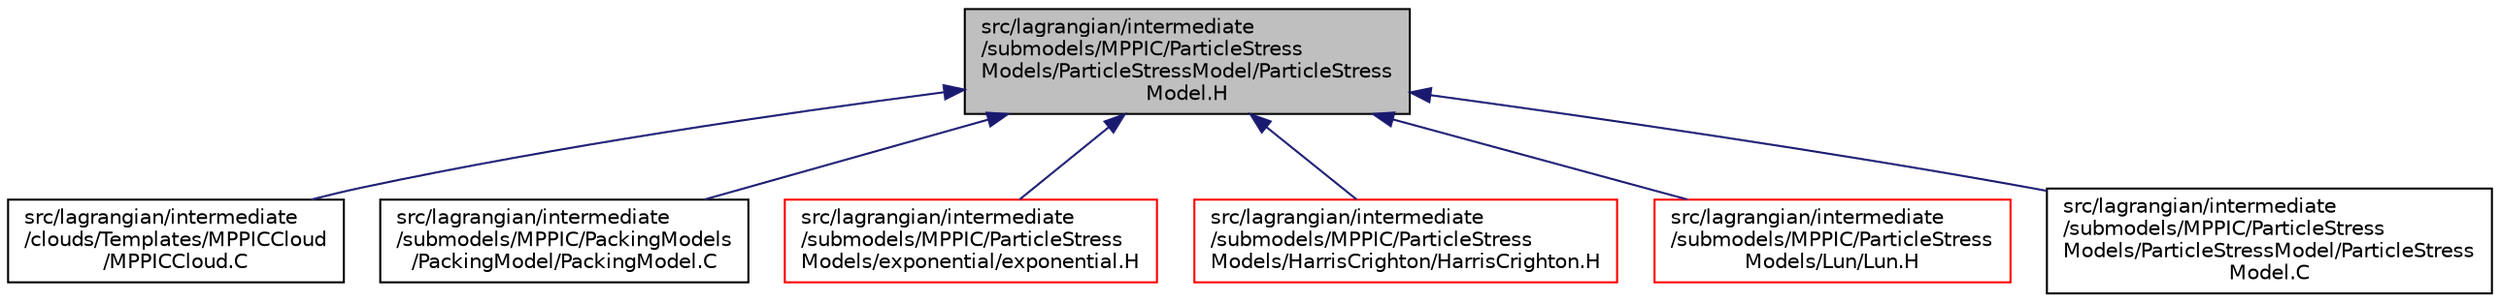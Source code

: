 digraph "src/lagrangian/intermediate/submodels/MPPIC/ParticleStressModels/ParticleStressModel/ParticleStressModel.H"
{
  bgcolor="transparent";
  edge [fontname="Helvetica",fontsize="10",labelfontname="Helvetica",labelfontsize="10"];
  node [fontname="Helvetica",fontsize="10",shape=record];
  Node1 [label="src/lagrangian/intermediate\l/submodels/MPPIC/ParticleStress\lModels/ParticleStressModel/ParticleStress\lModel.H",height=0.2,width=0.4,color="black", fillcolor="grey75", style="filled", fontcolor="black"];
  Node1 -> Node2 [dir="back",color="midnightblue",fontsize="10",style="solid",fontname="Helvetica"];
  Node2 [label="src/lagrangian/intermediate\l/clouds/Templates/MPPICCloud\l/MPPICCloud.C",height=0.2,width=0.4,color="black",URL="$a06627.html"];
  Node1 -> Node3 [dir="back",color="midnightblue",fontsize="10",style="solid",fontname="Helvetica"];
  Node3 [label="src/lagrangian/intermediate\l/submodels/MPPIC/PackingModels\l/PackingModel/PackingModel.C",height=0.2,width=0.4,color="black",URL="$a06940.html"];
  Node1 -> Node4 [dir="back",color="midnightblue",fontsize="10",style="solid",fontname="Helvetica"];
  Node4 [label="src/lagrangian/intermediate\l/submodels/MPPIC/ParticleStress\lModels/exponential/exponential.H",height=0.2,width=0.4,color="red",URL="$a06544.html"];
  Node1 -> Node5 [dir="back",color="midnightblue",fontsize="10",style="solid",fontname="Helvetica"];
  Node5 [label="src/lagrangian/intermediate\l/submodels/MPPIC/ParticleStress\lModels/HarrisCrighton/HarrisCrighton.H",height=0.2,width=0.4,color="red",URL="$a06943.html"];
  Node1 -> Node6 [dir="back",color="midnightblue",fontsize="10",style="solid",fontname="Helvetica"];
  Node6 [label="src/lagrangian/intermediate\l/submodels/MPPIC/ParticleStress\lModels/Lun/Lun.H",height=0.2,width=0.4,color="red",URL="$a06945.html"];
  Node1 -> Node7 [dir="back",color="midnightblue",fontsize="10",style="solid",fontname="Helvetica"];
  Node7 [label="src/lagrangian/intermediate\l/submodels/MPPIC/ParticleStress\lModels/ParticleStressModel/ParticleStress\lModel.C",height=0.2,width=0.4,color="black",URL="$a06946.html"];
}
